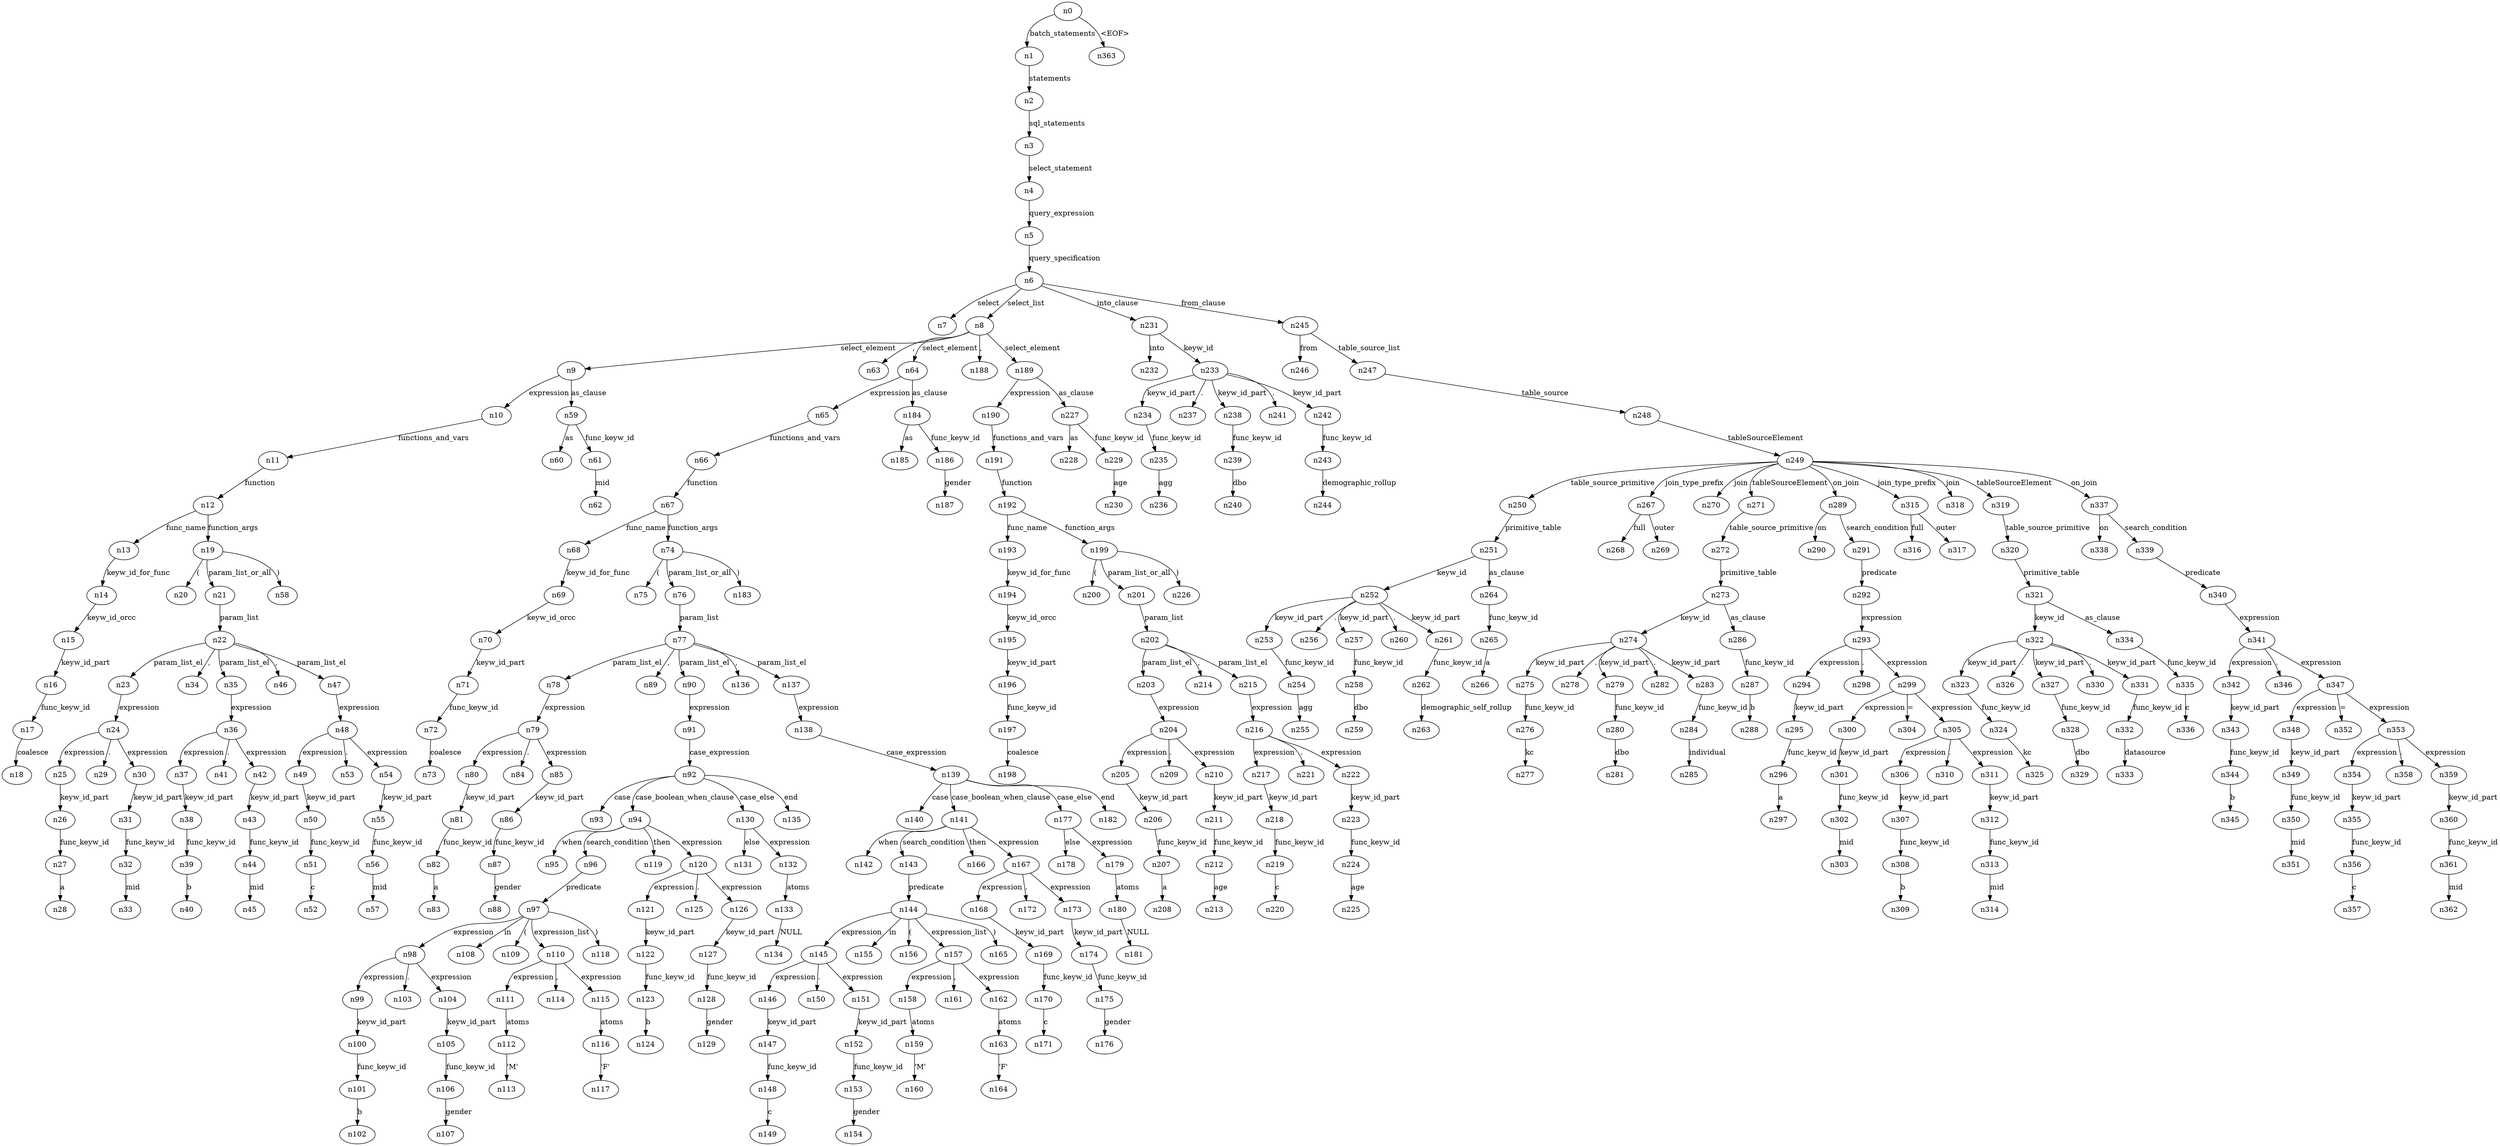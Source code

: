 digraph ParseTree {
  n0 -> n1 [label="batch_statements"];
  n1 -> n2 [label="statements"];
  n2 -> n3 [label="sql_statements"];
  n3 -> n4 [label="select_statement"];
  n4 -> n5 [label="query_expression"];
  n5 -> n6 [label="query_specification"];
  n6 -> n7 [label="select"];
  n6 -> n8 [label="select_list"];
  n8 -> n9 [label="select_element"];
  n9 -> n10 [label="expression"];
  n10 -> n11 [label="functions_and_vars"];
  n11 -> n12 [label="function"];
  n12 -> n13 [label="func_name"];
  n13 -> n14 [label="keyw_id_for_func"];
  n14 -> n15 [label="keyw_id_orcc"];
  n15 -> n16 [label="keyw_id_part"];
  n16 -> n17 [label="func_keyw_id"];
  n17 -> n18 [label="coalesce"];
  n12 -> n19 [label="function_args"];
  n19 -> n20 [label="("];
  n19 -> n21 [label="param_list_or_all"];
  n21 -> n22 [label="param_list"];
  n22 -> n23 [label="param_list_el"];
  n23 -> n24 [label="expression"];
  n24 -> n25 [label="expression"];
  n25 -> n26 [label="keyw_id_part"];
  n26 -> n27 [label="func_keyw_id"];
  n27 -> n28 [label="a"];
  n24 -> n29 [label="."];
  n24 -> n30 [label="expression"];
  n30 -> n31 [label="keyw_id_part"];
  n31 -> n32 [label="func_keyw_id"];
  n32 -> n33 [label="mid"];
  n22 -> n34 [label=","];
  n22 -> n35 [label="param_list_el"];
  n35 -> n36 [label="expression"];
  n36 -> n37 [label="expression"];
  n37 -> n38 [label="keyw_id_part"];
  n38 -> n39 [label="func_keyw_id"];
  n39 -> n40 [label="b"];
  n36 -> n41 [label="."];
  n36 -> n42 [label="expression"];
  n42 -> n43 [label="keyw_id_part"];
  n43 -> n44 [label="func_keyw_id"];
  n44 -> n45 [label="mid"];
  n22 -> n46 [label=","];
  n22 -> n47 [label="param_list_el"];
  n47 -> n48 [label="expression"];
  n48 -> n49 [label="expression"];
  n49 -> n50 [label="keyw_id_part"];
  n50 -> n51 [label="func_keyw_id"];
  n51 -> n52 [label="c"];
  n48 -> n53 [label="."];
  n48 -> n54 [label="expression"];
  n54 -> n55 [label="keyw_id_part"];
  n55 -> n56 [label="func_keyw_id"];
  n56 -> n57 [label="mid"];
  n19 -> n58 [label=")"];
  n9 -> n59 [label="as_clause"];
  n59 -> n60 [label="as"];
  n59 -> n61 [label="func_keyw_id"];
  n61 -> n62 [label="mid"];
  n8 -> n63 [label=","];
  n8 -> n64 [label="select_element"];
  n64 -> n65 [label="expression"];
  n65 -> n66 [label="functions_and_vars"];
  n66 -> n67 [label="function"];
  n67 -> n68 [label="func_name"];
  n68 -> n69 [label="keyw_id_for_func"];
  n69 -> n70 [label="keyw_id_orcc"];
  n70 -> n71 [label="keyw_id_part"];
  n71 -> n72 [label="func_keyw_id"];
  n72 -> n73 [label="coalesce"];
  n67 -> n74 [label="function_args"];
  n74 -> n75 [label="("];
  n74 -> n76 [label="param_list_or_all"];
  n76 -> n77 [label="param_list"];
  n77 -> n78 [label="param_list_el"];
  n78 -> n79 [label="expression"];
  n79 -> n80 [label="expression"];
  n80 -> n81 [label="keyw_id_part"];
  n81 -> n82 [label="func_keyw_id"];
  n82 -> n83 [label="a"];
  n79 -> n84 [label="."];
  n79 -> n85 [label="expression"];
  n85 -> n86 [label="keyw_id_part"];
  n86 -> n87 [label="func_keyw_id"];
  n87 -> n88 [label="gender"];
  n77 -> n89 [label=","];
  n77 -> n90 [label="param_list_el"];
  n90 -> n91 [label="expression"];
  n91 -> n92 [label="case_expression"];
  n92 -> n93 [label="case"];
  n92 -> n94 [label="case_boolean_when_clause"];
  n94 -> n95 [label="when"];
  n94 -> n96 [label="search_condition"];
  n96 -> n97 [label="predicate"];
  n97 -> n98 [label="expression"];
  n98 -> n99 [label="expression"];
  n99 -> n100 [label="keyw_id_part"];
  n100 -> n101 [label="func_keyw_id"];
  n101 -> n102 [label="b"];
  n98 -> n103 [label="."];
  n98 -> n104 [label="expression"];
  n104 -> n105 [label="keyw_id_part"];
  n105 -> n106 [label="func_keyw_id"];
  n106 -> n107 [label="gender"];
  n97 -> n108 [label="in"];
  n97 -> n109 [label="("];
  n97 -> n110 [label="expression_list"];
  n110 -> n111 [label="expression"];
  n111 -> n112 [label="atoms"];
  n112 -> n113 [label="'M'"];
  n110 -> n114 [label=","];
  n110 -> n115 [label="expression"];
  n115 -> n116 [label="atoms"];
  n116 -> n117 [label="'F'"];
  n97 -> n118 [label=")"];
  n94 -> n119 [label="then"];
  n94 -> n120 [label="expression"];
  n120 -> n121 [label="expression"];
  n121 -> n122 [label="keyw_id_part"];
  n122 -> n123 [label="func_keyw_id"];
  n123 -> n124 [label="b"];
  n120 -> n125 [label="."];
  n120 -> n126 [label="expression"];
  n126 -> n127 [label="keyw_id_part"];
  n127 -> n128 [label="func_keyw_id"];
  n128 -> n129 [label="gender"];
  n92 -> n130 [label="case_else"];
  n130 -> n131 [label="else"];
  n130 -> n132 [label="expression"];
  n132 -> n133 [label="atoms"];
  n133 -> n134 [label="NULL"];
  n92 -> n135 [label="end"];
  n77 -> n136 [label=","];
  n77 -> n137 [label="param_list_el"];
  n137 -> n138 [label="expression"];
  n138 -> n139 [label="case_expression"];
  n139 -> n140 [label="case"];
  n139 -> n141 [label="case_boolean_when_clause"];
  n141 -> n142 [label="when"];
  n141 -> n143 [label="search_condition"];
  n143 -> n144 [label="predicate"];
  n144 -> n145 [label="expression"];
  n145 -> n146 [label="expression"];
  n146 -> n147 [label="keyw_id_part"];
  n147 -> n148 [label="func_keyw_id"];
  n148 -> n149 [label="c"];
  n145 -> n150 [label="."];
  n145 -> n151 [label="expression"];
  n151 -> n152 [label="keyw_id_part"];
  n152 -> n153 [label="func_keyw_id"];
  n153 -> n154 [label="gender"];
  n144 -> n155 [label="in"];
  n144 -> n156 [label="("];
  n144 -> n157 [label="expression_list"];
  n157 -> n158 [label="expression"];
  n158 -> n159 [label="atoms"];
  n159 -> n160 [label="'M'"];
  n157 -> n161 [label=","];
  n157 -> n162 [label="expression"];
  n162 -> n163 [label="atoms"];
  n163 -> n164 [label="'F'"];
  n144 -> n165 [label=")"];
  n141 -> n166 [label="then"];
  n141 -> n167 [label="expression"];
  n167 -> n168 [label="expression"];
  n168 -> n169 [label="keyw_id_part"];
  n169 -> n170 [label="func_keyw_id"];
  n170 -> n171 [label="c"];
  n167 -> n172 [label="."];
  n167 -> n173 [label="expression"];
  n173 -> n174 [label="keyw_id_part"];
  n174 -> n175 [label="func_keyw_id"];
  n175 -> n176 [label="gender"];
  n139 -> n177 [label="case_else"];
  n177 -> n178 [label="else"];
  n177 -> n179 [label="expression"];
  n179 -> n180 [label="atoms"];
  n180 -> n181 [label="NULL"];
  n139 -> n182 [label="end"];
  n74 -> n183 [label=")"];
  n64 -> n184 [label="as_clause"];
  n184 -> n185 [label="as"];
  n184 -> n186 [label="func_keyw_id"];
  n186 -> n187 [label="gender"];
  n8 -> n188 [label=","];
  n8 -> n189 [label="select_element"];
  n189 -> n190 [label="expression"];
  n190 -> n191 [label="functions_and_vars"];
  n191 -> n192 [label="function"];
  n192 -> n193 [label="func_name"];
  n193 -> n194 [label="keyw_id_for_func"];
  n194 -> n195 [label="keyw_id_orcc"];
  n195 -> n196 [label="keyw_id_part"];
  n196 -> n197 [label="func_keyw_id"];
  n197 -> n198 [label="coalesce"];
  n192 -> n199 [label="function_args"];
  n199 -> n200 [label="("];
  n199 -> n201 [label="param_list_or_all"];
  n201 -> n202 [label="param_list"];
  n202 -> n203 [label="param_list_el"];
  n203 -> n204 [label="expression"];
  n204 -> n205 [label="expression"];
  n205 -> n206 [label="keyw_id_part"];
  n206 -> n207 [label="func_keyw_id"];
  n207 -> n208 [label="a"];
  n204 -> n209 [label="."];
  n204 -> n210 [label="expression"];
  n210 -> n211 [label="keyw_id_part"];
  n211 -> n212 [label="func_keyw_id"];
  n212 -> n213 [label="age"];
  n202 -> n214 [label=","];
  n202 -> n215 [label="param_list_el"];
  n215 -> n216 [label="expression"];
  n216 -> n217 [label="expression"];
  n217 -> n218 [label="keyw_id_part"];
  n218 -> n219 [label="func_keyw_id"];
  n219 -> n220 [label="c"];
  n216 -> n221 [label="."];
  n216 -> n222 [label="expression"];
  n222 -> n223 [label="keyw_id_part"];
  n223 -> n224 [label="func_keyw_id"];
  n224 -> n225 [label="age"];
  n199 -> n226 [label=")"];
  n189 -> n227 [label="as_clause"];
  n227 -> n228 [label="as"];
  n227 -> n229 [label="func_keyw_id"];
  n229 -> n230 [label="age"];
  n6 -> n231 [label="into_clause"];
  n231 -> n232 [label="into"];
  n231 -> n233 [label="keyw_id"];
  n233 -> n234 [label="keyw_id_part"];
  n234 -> n235 [label="func_keyw_id"];
  n235 -> n236 [label="agg"];
  n233 -> n237 [label="."];
  n233 -> n238 [label="keyw_id_part"];
  n238 -> n239 [label="func_keyw_id"];
  n239 -> n240 [label="dbo"];
  n233 -> n241 [label="."];
  n233 -> n242 [label="keyw_id_part"];
  n242 -> n243 [label="func_keyw_id"];
  n243 -> n244 [label="demographic_rollup"];
  n6 -> n245 [label="from_clause"];
  n245 -> n246 [label="from"];
  n245 -> n247 [label="table_source_list"];
  n247 -> n248 [label="table_source"];
  n248 -> n249 [label="tableSourceElement"];
  n249 -> n250 [label="table_source_primitive"];
  n250 -> n251 [label="primitive_table"];
  n251 -> n252 [label="keyw_id"];
  n252 -> n253 [label="keyw_id_part"];
  n253 -> n254 [label="func_keyw_id"];
  n254 -> n255 [label="agg"];
  n252 -> n256 [label="."];
  n252 -> n257 [label="keyw_id_part"];
  n257 -> n258 [label="func_keyw_id"];
  n258 -> n259 [label="dbo"];
  n252 -> n260 [label="."];
  n252 -> n261 [label="keyw_id_part"];
  n261 -> n262 [label="func_keyw_id"];
  n262 -> n263 [label="demographic_self_rollup"];
  n251 -> n264 [label="as_clause"];
  n264 -> n265 [label="func_keyw_id"];
  n265 -> n266 [label="a"];
  n249 -> n267 [label="join_type_prefix"];
  n267 -> n268 [label="full"];
  n267 -> n269 [label="outer"];
  n249 -> n270 [label="join"];
  n249 -> n271 [label="tableSourceElement"];
  n271 -> n272 [label="table_source_primitive"];
  n272 -> n273 [label="primitive_table"];
  n273 -> n274 [label="keyw_id"];
  n274 -> n275 [label="keyw_id_part"];
  n275 -> n276 [label="func_keyw_id"];
  n276 -> n277 [label="kc"];
  n274 -> n278 [label="."];
  n274 -> n279 [label="keyw_id_part"];
  n279 -> n280 [label="func_keyw_id"];
  n280 -> n281 [label="dbo"];
  n274 -> n282 [label="."];
  n274 -> n283 [label="keyw_id_part"];
  n283 -> n284 [label="func_keyw_id"];
  n284 -> n285 [label="individual"];
  n273 -> n286 [label="as_clause"];
  n286 -> n287 [label="func_keyw_id"];
  n287 -> n288 [label="b"];
  n249 -> n289 [label="on_join"];
  n289 -> n290 [label="on"];
  n289 -> n291 [label="search_condition"];
  n291 -> n292 [label="predicate"];
  n292 -> n293 [label="expression"];
  n293 -> n294 [label="expression"];
  n294 -> n295 [label="keyw_id_part"];
  n295 -> n296 [label="func_keyw_id"];
  n296 -> n297 [label="a"];
  n293 -> n298 [label="."];
  n293 -> n299 [label="expression"];
  n299 -> n300 [label="expression"];
  n300 -> n301 [label="keyw_id_part"];
  n301 -> n302 [label="func_keyw_id"];
  n302 -> n303 [label="mid"];
  n299 -> n304 [label="="];
  n299 -> n305 [label="expression"];
  n305 -> n306 [label="expression"];
  n306 -> n307 [label="keyw_id_part"];
  n307 -> n308 [label="func_keyw_id"];
  n308 -> n309 [label="b"];
  n305 -> n310 [label="."];
  n305 -> n311 [label="expression"];
  n311 -> n312 [label="keyw_id_part"];
  n312 -> n313 [label="func_keyw_id"];
  n313 -> n314 [label="mid"];
  n249 -> n315 [label="join_type_prefix"];
  n315 -> n316 [label="full"];
  n315 -> n317 [label="outer"];
  n249 -> n318 [label="join"];
  n249 -> n319 [label="tableSourceElement"];
  n319 -> n320 [label="table_source_primitive"];
  n320 -> n321 [label="primitive_table"];
  n321 -> n322 [label="keyw_id"];
  n322 -> n323 [label="keyw_id_part"];
  n323 -> n324 [label="func_keyw_id"];
  n324 -> n325 [label="kc"];
  n322 -> n326 [label="."];
  n322 -> n327 [label="keyw_id_part"];
  n327 -> n328 [label="func_keyw_id"];
  n328 -> n329 [label="dbo"];
  n322 -> n330 [label="."];
  n322 -> n331 [label="keyw_id_part"];
  n331 -> n332 [label="func_keyw_id"];
  n332 -> n333 [label="datasource"];
  n321 -> n334 [label="as_clause"];
  n334 -> n335 [label="func_keyw_id"];
  n335 -> n336 [label="c"];
  n249 -> n337 [label="on_join"];
  n337 -> n338 [label="on"];
  n337 -> n339 [label="search_condition"];
  n339 -> n340 [label="predicate"];
  n340 -> n341 [label="expression"];
  n341 -> n342 [label="expression"];
  n342 -> n343 [label="keyw_id_part"];
  n343 -> n344 [label="func_keyw_id"];
  n344 -> n345 [label="b"];
  n341 -> n346 [label="."];
  n341 -> n347 [label="expression"];
  n347 -> n348 [label="expression"];
  n348 -> n349 [label="keyw_id_part"];
  n349 -> n350 [label="func_keyw_id"];
  n350 -> n351 [label="mid"];
  n347 -> n352 [label="="];
  n347 -> n353 [label="expression"];
  n353 -> n354 [label="expression"];
  n354 -> n355 [label="keyw_id_part"];
  n355 -> n356 [label="func_keyw_id"];
  n356 -> n357 [label="c"];
  n353 -> n358 [label="."];
  n353 -> n359 [label="expression"];
  n359 -> n360 [label="keyw_id_part"];
  n360 -> n361 [label="func_keyw_id"];
  n361 -> n362 [label="mid"];
  n0 -> n363 [label="<EOF>"];
}